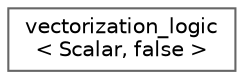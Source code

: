 digraph "类继承关系图"
{
 // LATEX_PDF_SIZE
  bgcolor="transparent";
  edge [fontname=Helvetica,fontsize=10,labelfontname=Helvetica,labelfontsize=10];
  node [fontname=Helvetica,fontsize=10,shape=box,height=0.2,width=0.4];
  rankdir="LR";
  Node0 [id="Node000000",label="vectorization_logic\l\< Scalar, false \>",height=0.2,width=0.4,color="grey40", fillcolor="white", style="filled",URL="$structvectorization__logic_3_01_scalar_00_01false_01_4.html",tooltip=" "];
}

